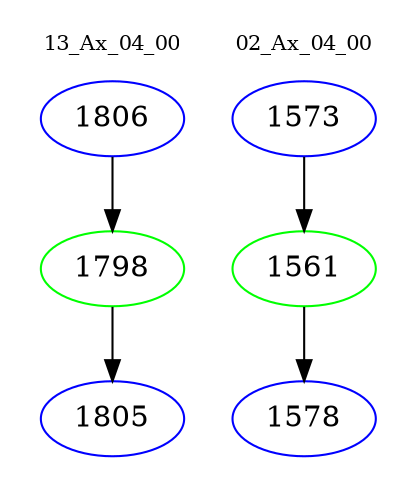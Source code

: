 digraph{
subgraph cluster_0 {
color = white
label = "13_Ax_04_00";
fontsize=10;
T0_1806 [label="1806", color="blue"]
T0_1806 -> T0_1798 [color="black"]
T0_1798 [label="1798", color="green"]
T0_1798 -> T0_1805 [color="black"]
T0_1805 [label="1805", color="blue"]
}
subgraph cluster_1 {
color = white
label = "02_Ax_04_00";
fontsize=10;
T1_1573 [label="1573", color="blue"]
T1_1573 -> T1_1561 [color="black"]
T1_1561 [label="1561", color="green"]
T1_1561 -> T1_1578 [color="black"]
T1_1578 [label="1578", color="blue"]
}
}
